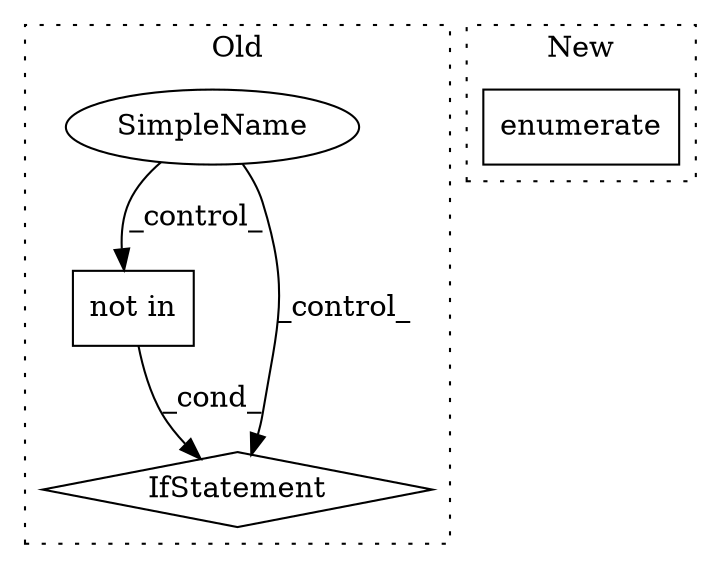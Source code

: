 digraph G {
subgraph cluster0 {
1 [label="not in" a="108" s="4720" l="25" shape="box"];
3 [label="IfStatement" a="25" s="4702,4745" l="18,2" shape="diamond"];
4 [label="SimpleName" a="42" s="" l="" shape="ellipse"];
label = "Old";
style="dotted";
}
subgraph cluster1 {
2 [label="enumerate" a="32" s="5188,5208" l="10,1" shape="box"];
label = "New";
style="dotted";
}
1 -> 3 [label="_cond_"];
4 -> 1 [label="_control_"];
4 -> 3 [label="_control_"];
}